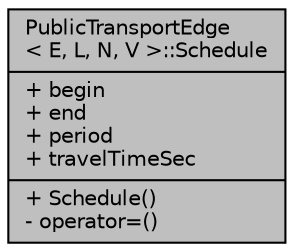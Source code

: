 digraph "PublicTransportEdge&lt; E, L, N, V &gt;::Schedule"
{
  edge [fontname="Helvetica",fontsize="10",labelfontname="Helvetica",labelfontsize="10"];
  node [fontname="Helvetica",fontsize="10",shape=record];
  Node1 [label="{PublicTransportEdge\l\< E, L, N, V \>::Schedule\n|+ begin\l+ end\l+ period\l+ travelTimeSec\l|+ Schedule()\l- operator=()\l}",height=0.2,width=0.4,color="black", fillcolor="grey75", style="filled", fontcolor="black"];
}
